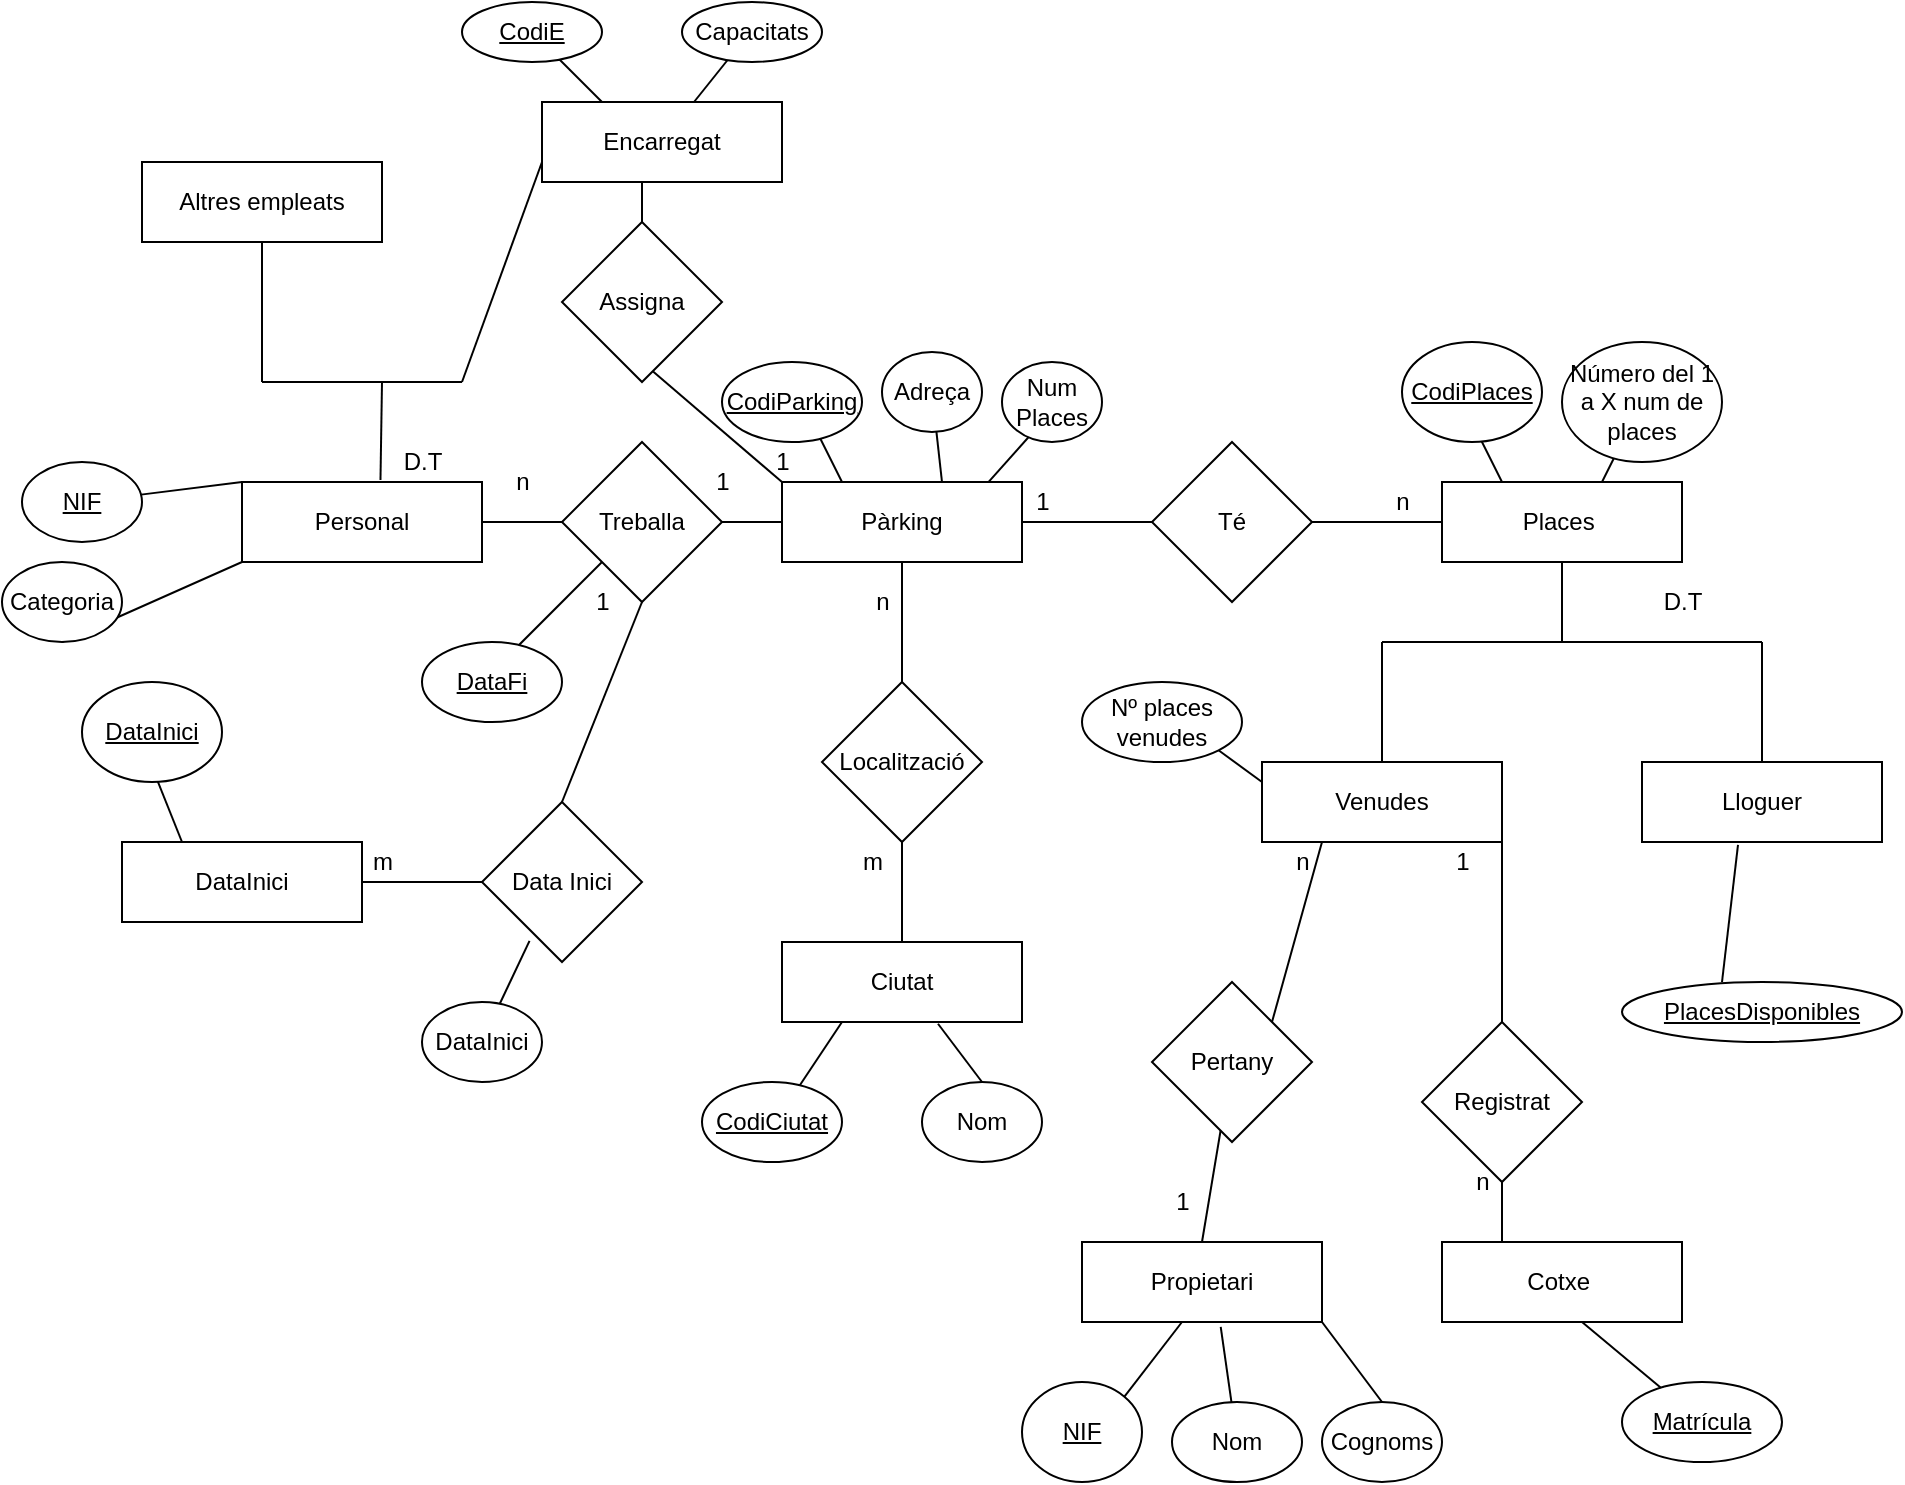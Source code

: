 <mxfile version="13.10.1" type="github">
  <diagram id="R2lEEEUBdFMjLlhIrx00" name="Page-1">
    <mxGraphModel dx="2676" dy="1929" grid="1" gridSize="10" guides="1" tooltips="1" connect="1" arrows="1" fold="1" page="1" pageScale="1" pageWidth="850" pageHeight="1100" math="0" shadow="0" extFonts="Permanent Marker^https://fonts.googleapis.com/css?family=Permanent+Marker">
      <root>
        <mxCell id="0" />
        <mxCell id="1" parent="0" />
        <mxCell id="UzssVdVslOZe2eo8AeVJ-1" value="Pàrking" style="rounded=0;whiteSpace=wrap;html=1;" parent="1" vertex="1">
          <mxGeometry x="160" y="200" width="120" height="40" as="geometry" />
        </mxCell>
        <mxCell id="UzssVdVslOZe2eo8AeVJ-2" value="" style="endArrow=none;html=1;" parent="1" source="UzssVdVslOZe2eo8AeVJ-5" edge="1">
          <mxGeometry width="50" height="50" relative="1" as="geometry">
            <mxPoint x="240" y="200" as="sourcePoint" />
            <mxPoint x="260" y="160" as="targetPoint" />
          </mxGeometry>
        </mxCell>
        <mxCell id="UzssVdVslOZe2eo8AeVJ-3" value="" style="endArrow=none;html=1;exitX=0.25;exitY=0;exitDx=0;exitDy=0;" parent="1" source="UzssVdVslOZe2eo8AeVJ-1" edge="1">
          <mxGeometry width="50" height="50" relative="1" as="geometry">
            <mxPoint x="160" y="180" as="sourcePoint" />
            <mxPoint x="170" y="160" as="targetPoint" />
          </mxGeometry>
        </mxCell>
        <mxCell id="UzssVdVslOZe2eo8AeVJ-4" value="&lt;u&gt;CodiParking&lt;/u&gt;" style="ellipse;whiteSpace=wrap;html=1;" parent="1" vertex="1">
          <mxGeometry x="130" y="140" width="70" height="40" as="geometry" />
        </mxCell>
        <mxCell id="UzssVdVslOZe2eo8AeVJ-5" value="Adreça" style="ellipse;whiteSpace=wrap;html=1;" parent="1" vertex="1">
          <mxGeometry x="210" y="135" width="50" height="40" as="geometry" />
        </mxCell>
        <mxCell id="UzssVdVslOZe2eo8AeVJ-6" value="" style="endArrow=none;html=1;" parent="1" target="UzssVdVslOZe2eo8AeVJ-5" edge="1">
          <mxGeometry width="50" height="50" relative="1" as="geometry">
            <mxPoint x="240" y="200" as="sourcePoint" />
            <mxPoint x="260" y="160" as="targetPoint" />
          </mxGeometry>
        </mxCell>
        <mxCell id="UzssVdVslOZe2eo8AeVJ-7" value="" style="endArrow=none;html=1;exitX=1;exitY=0.5;exitDx=0;exitDy=0;" parent="1" source="UzssVdVslOZe2eo8AeVJ-1" edge="1">
          <mxGeometry width="50" height="50" relative="1" as="geometry">
            <mxPoint x="300" y="230" as="sourcePoint" />
            <mxPoint x="350" y="220" as="targetPoint" />
          </mxGeometry>
        </mxCell>
        <mxCell id="UzssVdVslOZe2eo8AeVJ-8" value="1" style="text;html=1;align=center;verticalAlign=middle;resizable=0;points=[];autosize=1;" parent="1" vertex="1">
          <mxGeometry x="280" y="200" width="20" height="20" as="geometry" />
        </mxCell>
        <mxCell id="UzssVdVslOZe2eo8AeVJ-9" value="Té" style="rhombus;whiteSpace=wrap;html=1;" parent="1" vertex="1">
          <mxGeometry x="345" y="180" width="80" height="80" as="geometry" />
        </mxCell>
        <mxCell id="UzssVdVslOZe2eo8AeVJ-10" value="" style="endArrow=none;html=1;exitX=1;exitY=0.5;exitDx=0;exitDy=0;" parent="1" source="UzssVdVslOZe2eo8AeVJ-9" edge="1">
          <mxGeometry width="50" height="50" relative="1" as="geometry">
            <mxPoint x="470" y="250" as="sourcePoint" />
            <mxPoint x="490" y="220" as="targetPoint" />
          </mxGeometry>
        </mxCell>
        <mxCell id="UzssVdVslOZe2eo8AeVJ-11" value="Places&amp;nbsp;" style="rounded=0;whiteSpace=wrap;html=1;" parent="1" vertex="1">
          <mxGeometry x="490" y="200" width="120" height="40" as="geometry" />
        </mxCell>
        <mxCell id="UzssVdVslOZe2eo8AeVJ-12" value="n" style="text;html=1;align=center;verticalAlign=middle;resizable=0;points=[];autosize=1;" parent="1" vertex="1">
          <mxGeometry x="460" y="200" width="20" height="20" as="geometry" />
        </mxCell>
        <mxCell id="UzssVdVslOZe2eo8AeVJ-13" value="" style="endArrow=none;html=1;" parent="1" edge="1">
          <mxGeometry width="50" height="50" relative="1" as="geometry">
            <mxPoint x="570" y="200" as="sourcePoint" />
            <mxPoint x="590" y="160" as="targetPoint" />
          </mxGeometry>
        </mxCell>
        <mxCell id="UzssVdVslOZe2eo8AeVJ-14" value="Número del 1 a X num de places" style="ellipse;whiteSpace=wrap;html=1;" parent="1" vertex="1">
          <mxGeometry x="550" y="130" width="80" height="60" as="geometry" />
        </mxCell>
        <mxCell id="UzssVdVslOZe2eo8AeVJ-15" value="" style="endArrow=none;html=1;exitX=0.25;exitY=0;exitDx=0;exitDy=0;" parent="1" source="UzssVdVslOZe2eo8AeVJ-11" edge="1">
          <mxGeometry width="50" height="50" relative="1" as="geometry">
            <mxPoint x="490" y="180" as="sourcePoint" />
            <mxPoint x="500" y="160" as="targetPoint" />
          </mxGeometry>
        </mxCell>
        <mxCell id="UzssVdVslOZe2eo8AeVJ-16" value="&lt;u&gt;CodiPlaces&lt;/u&gt;" style="ellipse;whiteSpace=wrap;html=1;" parent="1" vertex="1">
          <mxGeometry x="470" y="130" width="70" height="50" as="geometry" />
        </mxCell>
        <mxCell id="UzssVdVslOZe2eo8AeVJ-18" value="" style="endArrow=none;html=1;entryX=0.5;entryY=1;entryDx=0;entryDy=0;" parent="1" target="UzssVdVslOZe2eo8AeVJ-11" edge="1">
          <mxGeometry width="50" height="50" relative="1" as="geometry">
            <mxPoint x="550" y="280" as="sourcePoint" />
            <mxPoint x="590" y="250" as="targetPoint" />
          </mxGeometry>
        </mxCell>
        <mxCell id="UzssVdVslOZe2eo8AeVJ-19" value="" style="endArrow=none;html=1;" parent="1" edge="1">
          <mxGeometry width="50" height="50" relative="1" as="geometry">
            <mxPoint x="460" y="280" as="sourcePoint" />
            <mxPoint x="650" y="280" as="targetPoint" />
          </mxGeometry>
        </mxCell>
        <mxCell id="UzssVdVslOZe2eo8AeVJ-20" value="" style="endArrow=none;html=1;" parent="1" edge="1">
          <mxGeometry width="50" height="50" relative="1" as="geometry">
            <mxPoint x="460" y="340" as="sourcePoint" />
            <mxPoint x="460" y="280" as="targetPoint" />
          </mxGeometry>
        </mxCell>
        <mxCell id="UzssVdVslOZe2eo8AeVJ-21" value="Venudes" style="rounded=0;whiteSpace=wrap;html=1;" parent="1" vertex="1">
          <mxGeometry x="400" y="340" width="120" height="40" as="geometry" />
        </mxCell>
        <mxCell id="UzssVdVslOZe2eo8AeVJ-22" value="" style="endArrow=none;html=1;" parent="1" edge="1">
          <mxGeometry width="50" height="50" relative="1" as="geometry">
            <mxPoint x="650" y="350" as="sourcePoint" />
            <mxPoint x="650" y="280" as="targetPoint" />
          </mxGeometry>
        </mxCell>
        <mxCell id="UzssVdVslOZe2eo8AeVJ-23" value="Lloguer" style="rounded=0;whiteSpace=wrap;html=1;" parent="1" vertex="1">
          <mxGeometry x="590" y="340" width="120" height="40" as="geometry" />
        </mxCell>
        <mxCell id="UzssVdVslOZe2eo8AeVJ-26" value="Nom" style="ellipse;whiteSpace=wrap;html=1;" parent="1" vertex="1">
          <mxGeometry x="355" y="660" width="65" height="40" as="geometry" />
        </mxCell>
        <mxCell id="UzssVdVslOZe2eo8AeVJ-27" value="Cognoms" style="ellipse;whiteSpace=wrap;html=1;" parent="1" vertex="1">
          <mxGeometry x="430" y="660" width="60" height="40" as="geometry" />
        </mxCell>
        <mxCell id="UzssVdVslOZe2eo8AeVJ-28" value="" style="endArrow=none;html=1;entryX=0.578;entryY=1.06;entryDx=0;entryDy=0;entryPerimeter=0;" parent="1" source="UzssVdVslOZe2eo8AeVJ-26" target="UzssVdVslOZe2eo8AeVJ-88" edge="1">
          <mxGeometry width="50" height="50" relative="1" as="geometry">
            <mxPoint x="400" y="410" as="sourcePoint" />
            <mxPoint x="420" y="380" as="targetPoint" />
          </mxGeometry>
        </mxCell>
        <mxCell id="UzssVdVslOZe2eo8AeVJ-29" value="" style="endArrow=none;html=1;entryX=1;entryY=1;entryDx=0;entryDy=0;exitX=0.5;exitY=0;exitDx=0;exitDy=0;" parent="1" source="UzssVdVslOZe2eo8AeVJ-27" target="UzssVdVslOZe2eo8AeVJ-88" edge="1">
          <mxGeometry width="50" height="50" relative="1" as="geometry">
            <mxPoint x="440" y="420" as="sourcePoint" />
            <mxPoint x="490" y="370" as="targetPoint" />
          </mxGeometry>
        </mxCell>
        <mxCell id="UzssVdVslOZe2eo8AeVJ-30" value="D.T" style="text;html=1;align=center;verticalAlign=middle;resizable=0;points=[];autosize=1;" parent="1" vertex="1">
          <mxGeometry x="595" y="250" width="30" height="20" as="geometry" />
        </mxCell>
        <mxCell id="UzssVdVslOZe2eo8AeVJ-33" value="" style="endArrow=none;html=1;entryX=0;entryY=0.5;entryDx=0;entryDy=0;exitX=1;exitY=0.5;exitDx=0;exitDy=0;" parent="1" source="UzssVdVslOZe2eo8AeVJ-34" target="UzssVdVslOZe2eo8AeVJ-1" edge="1">
          <mxGeometry width="50" height="50" relative="1" as="geometry">
            <mxPoint x="220" y="290" as="sourcePoint" />
            <mxPoint x="240" y="260" as="targetPoint" />
          </mxGeometry>
        </mxCell>
        <mxCell id="UzssVdVslOZe2eo8AeVJ-34" value="Treballa" style="rhombus;whiteSpace=wrap;html=1;" parent="1" vertex="1">
          <mxGeometry x="50" y="180" width="80" height="80" as="geometry" />
        </mxCell>
        <mxCell id="UzssVdVslOZe2eo8AeVJ-35" value="" style="endArrow=none;html=1;entryX=0;entryY=0.5;entryDx=0;entryDy=0;exitX=1;exitY=0.5;exitDx=0;exitDy=0;" parent="1" source="UzssVdVslOZe2eo8AeVJ-36" target="UzssVdVslOZe2eo8AeVJ-34" edge="1">
          <mxGeometry width="50" height="50" relative="1" as="geometry">
            <mxPoint x="220" y="410" as="sourcePoint" />
            <mxPoint x="220" y="380" as="targetPoint" />
          </mxGeometry>
        </mxCell>
        <mxCell id="UzssVdVslOZe2eo8AeVJ-36" value="Personal" style="rounded=0;whiteSpace=wrap;html=1;" parent="1" vertex="1">
          <mxGeometry x="-110" y="200" width="120" height="40" as="geometry" />
        </mxCell>
        <mxCell id="UzssVdVslOZe2eo8AeVJ-37" value="n" style="text;html=1;align=center;verticalAlign=middle;resizable=0;points=[];autosize=1;" parent="1" vertex="1">
          <mxGeometry x="20" y="190" width="20" height="20" as="geometry" />
        </mxCell>
        <mxCell id="UzssVdVslOZe2eo8AeVJ-38" value="1" style="text;html=1;align=center;verticalAlign=middle;resizable=0;points=[];autosize=1;" parent="1" vertex="1">
          <mxGeometry x="120" y="190" width="20" height="20" as="geometry" />
        </mxCell>
        <mxCell id="UzssVdVslOZe2eo8AeVJ-39" value="" style="endArrow=none;html=1;exitX=0.5;exitY=1;exitDx=0;exitDy=0;" parent="1" source="UzssVdVslOZe2eo8AeVJ-40" edge="1">
          <mxGeometry width="50" height="50" relative="1" as="geometry">
            <mxPoint x="170" y="480" as="sourcePoint" />
            <mxPoint x="-110" y="240" as="targetPoint" />
          </mxGeometry>
        </mxCell>
        <mxCell id="UzssVdVslOZe2eo8AeVJ-40" value="Categoria" style="ellipse;whiteSpace=wrap;html=1;" parent="1" vertex="1">
          <mxGeometry x="-230" y="240" width="60" height="40" as="geometry" />
        </mxCell>
        <mxCell id="UzssVdVslOZe2eo8AeVJ-42" value="" style="endArrow=none;html=1;entryX=0.5;entryY=1;entryDx=0;entryDy=0;" parent="1" target="UzssVdVslOZe2eo8AeVJ-1" edge="1">
          <mxGeometry width="50" height="50" relative="1" as="geometry">
            <mxPoint x="220" y="330" as="sourcePoint" />
            <mxPoint x="210" y="260" as="targetPoint" />
          </mxGeometry>
        </mxCell>
        <mxCell id="UzssVdVslOZe2eo8AeVJ-51" value="Data Inici" style="rhombus;whiteSpace=wrap;html=1;" parent="1" vertex="1">
          <mxGeometry x="10" y="360" width="80" height="80" as="geometry" />
        </mxCell>
        <mxCell id="UzssVdVslOZe2eo8AeVJ-52" value="" style="endArrow=none;html=1;entryX=0;entryY=0.5;entryDx=0;entryDy=0;" parent="1" target="UzssVdVslOZe2eo8AeVJ-51" edge="1">
          <mxGeometry width="50" height="50" relative="1" as="geometry">
            <mxPoint x="-50" y="400" as="sourcePoint" />
            <mxPoint x="-10" y="380" as="targetPoint" />
          </mxGeometry>
        </mxCell>
        <mxCell id="UzssVdVslOZe2eo8AeVJ-53" value="DataInici" style="rounded=0;whiteSpace=wrap;html=1;" parent="1" vertex="1">
          <mxGeometry x="-170" y="380" width="120" height="40" as="geometry" />
        </mxCell>
        <mxCell id="UzssVdVslOZe2eo8AeVJ-54" value="" style="endArrow=none;html=1;exitX=0.297;exitY=0.868;exitDx=0;exitDy=0;exitPerimeter=0;" parent="1" source="UzssVdVslOZe2eo8AeVJ-51" target="UzssVdVslOZe2eo8AeVJ-55" edge="1">
          <mxGeometry width="50" height="50" relative="1" as="geometry">
            <mxPoint x="30" y="360" as="sourcePoint" />
            <mxPoint x="20" y="320" as="targetPoint" />
          </mxGeometry>
        </mxCell>
        <mxCell id="UzssVdVslOZe2eo8AeVJ-55" value="DataInici" style="ellipse;whiteSpace=wrap;html=1;" parent="1" vertex="1">
          <mxGeometry x="-20" y="460" width="60" height="40" as="geometry" />
        </mxCell>
        <mxCell id="UzssVdVslOZe2eo8AeVJ-57" value="m" style="text;html=1;align=center;verticalAlign=middle;resizable=0;points=[];autosize=1;" parent="1" vertex="1">
          <mxGeometry x="-55" y="380" width="30" height="20" as="geometry" />
        </mxCell>
        <mxCell id="UzssVdVslOZe2eo8AeVJ-58" value="" style="endArrow=none;html=1;exitX=0.25;exitY=0;exitDx=0;exitDy=0;" parent="1" source="UzssVdVslOZe2eo8AeVJ-53" edge="1">
          <mxGeometry width="50" height="50" relative="1" as="geometry">
            <mxPoint x="-150" y="360" as="sourcePoint" />
            <mxPoint x="-160" y="330" as="targetPoint" />
          </mxGeometry>
        </mxCell>
        <mxCell id="UzssVdVslOZe2eo8AeVJ-59" value="&lt;u&gt;DataInici&lt;/u&gt;" style="ellipse;whiteSpace=wrap;html=1;" parent="1" vertex="1">
          <mxGeometry x="-190" y="300" width="70" height="50" as="geometry" />
        </mxCell>
        <mxCell id="UzssVdVslOZe2eo8AeVJ-62" value="" style="endArrow=none;html=1;exitX=0.862;exitY=-0.004;exitDx=0;exitDy=0;exitPerimeter=0;" parent="1" source="UzssVdVslOZe2eo8AeVJ-1" edge="1">
          <mxGeometry width="50" height="50" relative="1" as="geometry">
            <mxPoint x="270" y="180" as="sourcePoint" />
            <mxPoint x="290" y="170" as="targetPoint" />
          </mxGeometry>
        </mxCell>
        <mxCell id="UzssVdVslOZe2eo8AeVJ-63" value="Num Places" style="ellipse;whiteSpace=wrap;html=1;" parent="1" vertex="1">
          <mxGeometry x="270" y="140" width="50" height="40" as="geometry" />
        </mxCell>
        <mxCell id="UzssVdVslOZe2eo8AeVJ-64" value="Localització" style="rhombus;whiteSpace=wrap;html=1;" parent="1" vertex="1">
          <mxGeometry x="180" y="300" width="80" height="80" as="geometry" />
        </mxCell>
        <mxCell id="UzssVdVslOZe2eo8AeVJ-65" value="n" style="text;html=1;align=center;verticalAlign=middle;resizable=0;points=[];autosize=1;" parent="1" vertex="1">
          <mxGeometry x="200" y="250" width="20" height="20" as="geometry" />
        </mxCell>
        <mxCell id="UzssVdVslOZe2eo8AeVJ-66" value="" style="endArrow=none;html=1;entryX=0.5;entryY=1;entryDx=0;entryDy=0;" parent="1" target="UzssVdVslOZe2eo8AeVJ-64" edge="1">
          <mxGeometry width="50" height="50" relative="1" as="geometry">
            <mxPoint x="220" y="430" as="sourcePoint" />
            <mxPoint x="220" y="400" as="targetPoint" />
          </mxGeometry>
        </mxCell>
        <mxCell id="UzssVdVslOZe2eo8AeVJ-67" value="Ciutat" style="rounded=0;whiteSpace=wrap;html=1;" parent="1" vertex="1">
          <mxGeometry x="160" y="430" width="120" height="40" as="geometry" />
        </mxCell>
        <mxCell id="UzssVdVslOZe2eo8AeVJ-68" value="m" style="text;html=1;align=center;verticalAlign=middle;resizable=0;points=[];autosize=1;" parent="1" vertex="1">
          <mxGeometry x="190" y="380" width="30" height="20" as="geometry" />
        </mxCell>
        <mxCell id="UzssVdVslOZe2eo8AeVJ-69" value="" style="endArrow=none;html=1;entryX=0.25;entryY=1;entryDx=0;entryDy=0;" parent="1" target="UzssVdVslOZe2eo8AeVJ-67" edge="1">
          <mxGeometry width="50" height="50" relative="1" as="geometry">
            <mxPoint x="150" y="530" as="sourcePoint" />
            <mxPoint x="200" y="480" as="targetPoint" />
          </mxGeometry>
        </mxCell>
        <mxCell id="UzssVdVslOZe2eo8AeVJ-70" value="&lt;u&gt;CodiCiutat&lt;/u&gt;" style="ellipse;whiteSpace=wrap;html=1;" parent="1" vertex="1">
          <mxGeometry x="120" y="500" width="70" height="40" as="geometry" />
        </mxCell>
        <mxCell id="UzssVdVslOZe2eo8AeVJ-71" value="" style="endArrow=none;html=1;exitX=0.5;exitY=0;exitDx=0;exitDy=0;entryX=0.65;entryY=1.022;entryDx=0;entryDy=0;entryPerimeter=0;" parent="1" source="UzssVdVslOZe2eo8AeVJ-72" target="UzssVdVslOZe2eo8AeVJ-67" edge="1">
          <mxGeometry width="50" height="50" relative="1" as="geometry">
            <mxPoint x="220" y="510" as="sourcePoint" />
            <mxPoint x="240" y="480" as="targetPoint" />
          </mxGeometry>
        </mxCell>
        <mxCell id="UzssVdVslOZe2eo8AeVJ-72" value="Nom" style="ellipse;whiteSpace=wrap;html=1;" parent="1" vertex="1">
          <mxGeometry x="230" y="500" width="60" height="40" as="geometry" />
        </mxCell>
        <mxCell id="UzssVdVslOZe2eo8AeVJ-73" value="&lt;u&gt;NIF&lt;/u&gt;" style="ellipse;whiteSpace=wrap;html=1;" parent="1" vertex="1">
          <mxGeometry x="-220" y="190" width="60" height="40" as="geometry" />
        </mxCell>
        <mxCell id="UzssVdVslOZe2eo8AeVJ-74" value="" style="endArrow=none;html=1;" parent="1" target="UzssVdVslOZe2eo8AeVJ-73" edge="1">
          <mxGeometry width="50" height="50" relative="1" as="geometry">
            <mxPoint x="-110" y="200" as="sourcePoint" />
            <mxPoint x="-80" y="160" as="targetPoint" />
          </mxGeometry>
        </mxCell>
        <mxCell id="UzssVdVslOZe2eo8AeVJ-75" value="" style="endArrow=none;html=1;entryX=0.5;entryY=1;entryDx=0;entryDy=0;exitX=0.5;exitY=0;exitDx=0;exitDy=0;" parent="1" source="UzssVdVslOZe2eo8AeVJ-51" target="UzssVdVslOZe2eo8AeVJ-34" edge="1">
          <mxGeometry width="50" height="50" relative="1" as="geometry">
            <mxPoint x="220" y="330" as="sourcePoint" />
            <mxPoint x="270" y="280" as="targetPoint" />
          </mxGeometry>
        </mxCell>
        <mxCell id="UzssVdVslOZe2eo8AeVJ-76" value="" style="endArrow=none;html=1;entryX=0;entryY=1;entryDx=0;entryDy=0;" parent="1" target="UzssVdVslOZe2eo8AeVJ-34" edge="1">
          <mxGeometry width="50" height="50" relative="1" as="geometry">
            <mxPoint x="10" y="300" as="sourcePoint" />
            <mxPoint x="60" y="250" as="targetPoint" />
          </mxGeometry>
        </mxCell>
        <mxCell id="UzssVdVslOZe2eo8AeVJ-77" value="&lt;u&gt;DataFi&lt;/u&gt;" style="ellipse;whiteSpace=wrap;html=1;" parent="1" vertex="1">
          <mxGeometry x="-20" y="280" width="70" height="40" as="geometry" />
        </mxCell>
        <mxCell id="UzssVdVslOZe2eo8AeVJ-78" value="1" style="text;html=1;align=center;verticalAlign=middle;resizable=0;points=[];autosize=1;" parent="1" vertex="1">
          <mxGeometry x="60" y="250" width="20" height="20" as="geometry" />
        </mxCell>
        <mxCell id="UzssVdVslOZe2eo8AeVJ-80" value="" style="endArrow=none;html=1;entryX=0.4;entryY=1.037;entryDx=0;entryDy=0;entryPerimeter=0;" parent="1" target="UzssVdVslOZe2eo8AeVJ-23" edge="1">
          <mxGeometry width="50" height="50" relative="1" as="geometry">
            <mxPoint x="630" y="450" as="sourcePoint" />
            <mxPoint x="680" y="400" as="targetPoint" />
          </mxGeometry>
        </mxCell>
        <mxCell id="UzssVdVslOZe2eo8AeVJ-81" value="&lt;u&gt;PlacesDisponibles&lt;/u&gt;" style="ellipse;whiteSpace=wrap;html=1;" parent="1" vertex="1">
          <mxGeometry x="580" y="450" width="140" height="30" as="geometry" />
        </mxCell>
        <mxCell id="UzssVdVslOZe2eo8AeVJ-83" value="" style="endArrow=none;html=1;entryX=0.25;entryY=1;entryDx=0;entryDy=0;exitX=1;exitY=0;exitDx=0;exitDy=0;" parent="1" source="UzssVdVslOZe2eo8AeVJ-85" target="UzssVdVslOZe2eo8AeVJ-21" edge="1">
          <mxGeometry width="50" height="50" relative="1" as="geometry">
            <mxPoint x="430" y="470" as="sourcePoint" />
            <mxPoint x="460" y="450" as="targetPoint" />
          </mxGeometry>
        </mxCell>
        <mxCell id="UzssVdVslOZe2eo8AeVJ-84" value="n" style="text;html=1;align=center;verticalAlign=middle;resizable=0;points=[];autosize=1;" parent="1" vertex="1">
          <mxGeometry x="410" y="380" width="20" height="20" as="geometry" />
        </mxCell>
        <mxCell id="UzssVdVslOZe2eo8AeVJ-85" value="Pertany" style="rhombus;whiteSpace=wrap;html=1;" parent="1" vertex="1">
          <mxGeometry x="345" y="450" width="80" height="80" as="geometry" />
        </mxCell>
        <mxCell id="UzssVdVslOZe2eo8AeVJ-86" value="" style="endArrow=none;html=1;" parent="1" target="UzssVdVslOZe2eo8AeVJ-85" edge="1">
          <mxGeometry width="50" height="50" relative="1" as="geometry">
            <mxPoint x="370" y="580" as="sourcePoint" />
            <mxPoint x="370" y="540" as="targetPoint" />
          </mxGeometry>
        </mxCell>
        <mxCell id="UzssVdVslOZe2eo8AeVJ-87" value="1" style="text;html=1;align=center;verticalAlign=middle;resizable=0;points=[];autosize=1;" parent="1" vertex="1">
          <mxGeometry x="350" y="550" width="20" height="20" as="geometry" />
        </mxCell>
        <mxCell id="UzssVdVslOZe2eo8AeVJ-88" value="Propietari" style="rounded=0;whiteSpace=wrap;html=1;" parent="1" vertex="1">
          <mxGeometry x="310" y="580" width="120" height="40" as="geometry" />
        </mxCell>
        <mxCell id="UzssVdVslOZe2eo8AeVJ-89" value="&lt;u&gt;NIF&lt;/u&gt;" style="ellipse;whiteSpace=wrap;html=1;" parent="1" vertex="1">
          <mxGeometry x="280" y="650" width="60" height="50" as="geometry" />
        </mxCell>
        <mxCell id="UzssVdVslOZe2eo8AeVJ-90" value="" style="endArrow=none;html=1;exitX=1;exitY=0;exitDx=0;exitDy=0;" parent="1" source="UzssVdVslOZe2eo8AeVJ-89" edge="1">
          <mxGeometry width="50" height="50" relative="1" as="geometry">
            <mxPoint x="310" y="670" as="sourcePoint" />
            <mxPoint x="360" y="620" as="targetPoint" />
          </mxGeometry>
        </mxCell>
        <mxCell id="UzssVdVslOZe2eo8AeVJ-91" value="" style="endArrow=none;html=1;entryX=1;entryY=1;entryDx=0;entryDy=0;" parent="1" target="UzssVdVslOZe2eo8AeVJ-21" edge="1">
          <mxGeometry width="50" height="50" relative="1" as="geometry">
            <mxPoint x="520" y="480" as="sourcePoint" />
            <mxPoint x="540" y="420" as="targetPoint" />
          </mxGeometry>
        </mxCell>
        <mxCell id="UzssVdVslOZe2eo8AeVJ-94" value="Registrat" style="rhombus;whiteSpace=wrap;html=1;" parent="1" vertex="1">
          <mxGeometry x="480" y="470" width="80" height="80" as="geometry" />
        </mxCell>
        <mxCell id="UzssVdVslOZe2eo8AeVJ-95" value="Cotxe&amp;nbsp;" style="rounded=0;whiteSpace=wrap;html=1;" parent="1" vertex="1">
          <mxGeometry x="490" y="580" width="120" height="40" as="geometry" />
        </mxCell>
        <mxCell id="UzssVdVslOZe2eo8AeVJ-97" value="1" style="text;html=1;align=center;verticalAlign=middle;resizable=0;points=[];autosize=1;" parent="1" vertex="1">
          <mxGeometry x="490" y="380" width="20" height="20" as="geometry" />
        </mxCell>
        <mxCell id="UzssVdVslOZe2eo8AeVJ-98" value="" style="endArrow=none;html=1;entryX=0.5;entryY=1;entryDx=0;entryDy=0;exitX=0.25;exitY=0;exitDx=0;exitDy=0;" parent="1" source="UzssVdVslOZe2eo8AeVJ-95" target="UzssVdVslOZe2eo8AeVJ-94" edge="1">
          <mxGeometry width="50" height="50" relative="1" as="geometry">
            <mxPoint x="510" y="590" as="sourcePoint" />
            <mxPoint x="560" y="540" as="targetPoint" />
          </mxGeometry>
        </mxCell>
        <mxCell id="UzssVdVslOZe2eo8AeVJ-99" value="n" style="text;html=1;align=center;verticalAlign=middle;resizable=0;points=[];autosize=1;" parent="1" vertex="1">
          <mxGeometry x="500" y="540" width="20" height="20" as="geometry" />
        </mxCell>
        <mxCell id="UzssVdVslOZe2eo8AeVJ-100" value="&lt;u&gt;Matrícula&lt;/u&gt;" style="ellipse;whiteSpace=wrap;html=1;" parent="1" vertex="1">
          <mxGeometry x="580" y="650" width="80" height="40" as="geometry" />
        </mxCell>
        <mxCell id="UzssVdVslOZe2eo8AeVJ-101" value="" style="endArrow=none;html=1;" parent="1" source="UzssVdVslOZe2eo8AeVJ-100" edge="1">
          <mxGeometry width="50" height="50" relative="1" as="geometry">
            <mxPoint x="510" y="670" as="sourcePoint" />
            <mxPoint x="560" y="620" as="targetPoint" />
          </mxGeometry>
        </mxCell>
        <mxCell id="n6lD-dOST9NLsyUhB1Q_-1" value="" style="endArrow=none;html=1;exitX=0;exitY=0;exitDx=0;exitDy=0;" edge="1" parent="1" source="UzssVdVslOZe2eo8AeVJ-1">
          <mxGeometry width="50" height="50" relative="1" as="geometry">
            <mxPoint x="100" y="180" as="sourcePoint" />
            <mxPoint x="90" y="140" as="targetPoint" />
          </mxGeometry>
        </mxCell>
        <mxCell id="n6lD-dOST9NLsyUhB1Q_-2" value="Assigna" style="rhombus;whiteSpace=wrap;html=1;" vertex="1" parent="1">
          <mxGeometry x="50" y="70" width="80" height="80" as="geometry" />
        </mxCell>
        <mxCell id="n6lD-dOST9NLsyUhB1Q_-3" value="1" style="text;html=1;align=center;verticalAlign=middle;resizable=0;points=[];autosize=1;" vertex="1" parent="1">
          <mxGeometry x="150" y="180" width="20" height="20" as="geometry" />
        </mxCell>
        <mxCell id="n6lD-dOST9NLsyUhB1Q_-4" value="" style="endArrow=none;html=1;exitX=0.5;exitY=0;exitDx=0;exitDy=0;" edge="1" parent="1" source="n6lD-dOST9NLsyUhB1Q_-2">
          <mxGeometry width="50" height="50" relative="1" as="geometry">
            <mxPoint x="30" y="60" as="sourcePoint" />
            <mxPoint x="90" y="30" as="targetPoint" />
          </mxGeometry>
        </mxCell>
        <mxCell id="n6lD-dOST9NLsyUhB1Q_-5" value="Encarregat" style="rounded=0;whiteSpace=wrap;html=1;" vertex="1" parent="1">
          <mxGeometry x="40" y="10" width="120" height="40" as="geometry" />
        </mxCell>
        <mxCell id="n6lD-dOST9NLsyUhB1Q_-6" value="" style="endArrow=none;html=1;entryX=0.25;entryY=0;entryDx=0;entryDy=0;" edge="1" parent="1" target="n6lD-dOST9NLsyUhB1Q_-5">
          <mxGeometry width="50" height="50" relative="1" as="geometry">
            <mxPoint x="40" y="-20" as="sourcePoint" />
            <mxPoint x="30" as="targetPoint" />
          </mxGeometry>
        </mxCell>
        <mxCell id="n6lD-dOST9NLsyUhB1Q_-7" value="&lt;u&gt;CodiE&lt;/u&gt;" style="ellipse;whiteSpace=wrap;html=1;" vertex="1" parent="1">
          <mxGeometry y="-40" width="70" height="30" as="geometry" />
        </mxCell>
        <mxCell id="n6lD-dOST9NLsyUhB1Q_-8" value="" style="endArrow=none;html=1;" edge="1" parent="1" source="n6lD-dOST9NLsyUhB1Q_-5">
          <mxGeometry width="50" height="50" relative="1" as="geometry">
            <mxPoint x="100" y="20" as="sourcePoint" />
            <mxPoint x="140" y="-20" as="targetPoint" />
          </mxGeometry>
        </mxCell>
        <mxCell id="n6lD-dOST9NLsyUhB1Q_-9" value="Capacitats" style="ellipse;whiteSpace=wrap;html=1;" vertex="1" parent="1">
          <mxGeometry x="110" y="-40" width="70" height="30" as="geometry" />
        </mxCell>
        <mxCell id="n6lD-dOST9NLsyUhB1Q_-10" value="" style="endArrow=none;html=1;entryX=0;entryY=0.75;entryDx=0;entryDy=0;" edge="1" parent="1" target="n6lD-dOST9NLsyUhB1Q_-5">
          <mxGeometry width="50" height="50" relative="1" as="geometry">
            <mxPoint y="150" as="sourcePoint" />
            <mxPoint x="20" y="50" as="targetPoint" />
          </mxGeometry>
        </mxCell>
        <mxCell id="n6lD-dOST9NLsyUhB1Q_-11" value="" style="endArrow=none;html=1;" edge="1" parent="1">
          <mxGeometry width="50" height="50" relative="1" as="geometry">
            <mxPoint x="-100" y="150" as="sourcePoint" />
            <mxPoint y="150" as="targetPoint" />
          </mxGeometry>
        </mxCell>
        <mxCell id="n6lD-dOST9NLsyUhB1Q_-12" value="" style="endArrow=none;html=1;exitX=0.577;exitY=-0.025;exitDx=0;exitDy=0;exitPerimeter=0;" edge="1" parent="1" source="UzssVdVslOZe2eo8AeVJ-36">
          <mxGeometry width="50" height="50" relative="1" as="geometry">
            <mxPoint x="-70" y="210" as="sourcePoint" />
            <mxPoint x="-40" y="150" as="targetPoint" />
          </mxGeometry>
        </mxCell>
        <mxCell id="n6lD-dOST9NLsyUhB1Q_-13" value="" style="endArrow=none;html=1;" edge="1" parent="1">
          <mxGeometry width="50" height="50" relative="1" as="geometry">
            <mxPoint x="-100" y="80" as="sourcePoint" />
            <mxPoint x="-100" y="150" as="targetPoint" />
          </mxGeometry>
        </mxCell>
        <mxCell id="n6lD-dOST9NLsyUhB1Q_-14" value="Altres empleats" style="rounded=0;whiteSpace=wrap;html=1;" vertex="1" parent="1">
          <mxGeometry x="-160" y="40" width="120" height="40" as="geometry" />
        </mxCell>
        <mxCell id="n6lD-dOST9NLsyUhB1Q_-15" value="D.T" style="text;html=1;align=center;verticalAlign=middle;resizable=0;points=[];autosize=1;" vertex="1" parent="1">
          <mxGeometry x="-35" y="180" width="30" height="20" as="geometry" />
        </mxCell>
        <mxCell id="n6lD-dOST9NLsyUhB1Q_-16" value="Nº places venudes" style="ellipse;whiteSpace=wrap;html=1;" vertex="1" parent="1">
          <mxGeometry x="310" y="300" width="80" height="40" as="geometry" />
        </mxCell>
        <mxCell id="n6lD-dOST9NLsyUhB1Q_-17" value="" style="endArrow=none;html=1;exitX=1;exitY=1;exitDx=0;exitDy=0;" edge="1" parent="1" source="n6lD-dOST9NLsyUhB1Q_-16">
          <mxGeometry width="50" height="50" relative="1" as="geometry">
            <mxPoint x="360" y="400" as="sourcePoint" />
            <mxPoint x="400" y="350" as="targetPoint" />
          </mxGeometry>
        </mxCell>
      </root>
    </mxGraphModel>
  </diagram>
</mxfile>
